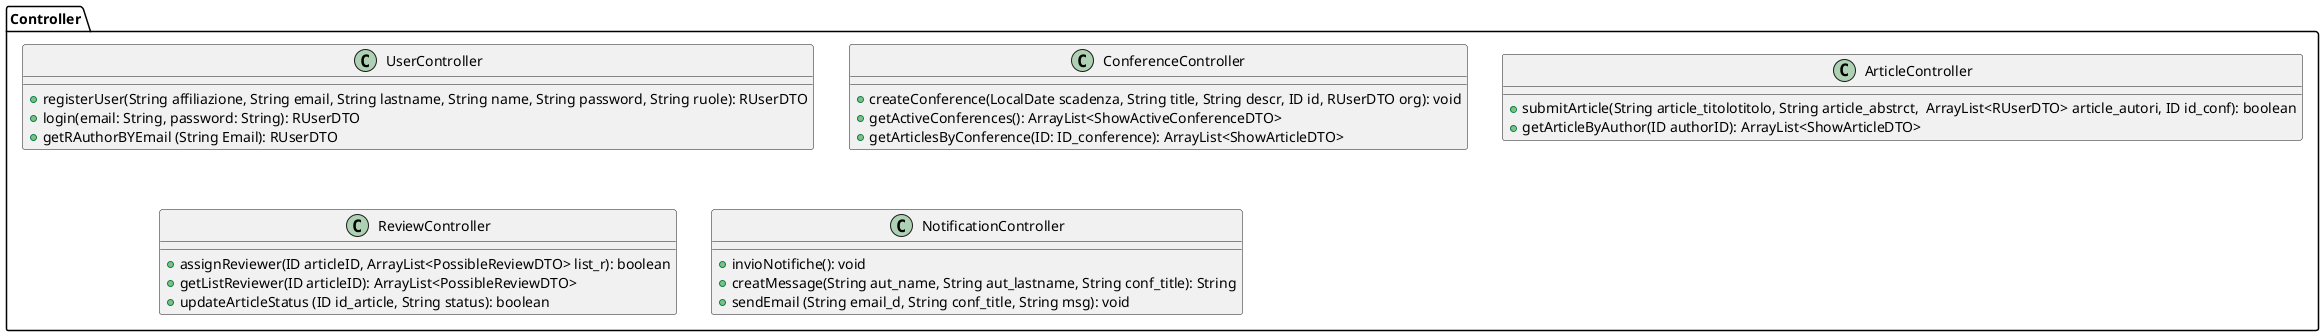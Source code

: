@startuml
package Controller {

  class UserController {
    + registerUser(String affiliazione, String email, String lastname, String name, String password, String ruole): RUserDTO
    + login(email: String, password: String): RUserDTO
    + getRAuthorBYEmail (String Email): RUserDTO
  }

  class ConferenceController {
    + createConference(LocalDate scadenza, String title, String descr, ID id, RUserDTO org): void
    + getActiveConferences(): ArrayList<ShowActiveConferenceDTO>
    + getArticlesByConference(ID: ID_conference): ArrayList<ShowArticleDTO>
  }
  
  class ArticleController {
    + submitArticle(String article_titolotitolo, String article_abstrct,  ArrayList<RUserDTO> article_autori, ID id_conf): boolean
    + getArticleByAuthor(ID authorID): ArrayList<ShowArticleDTO>
  }

  class ReviewController {
    + assignReviewer(ID articleID, ArrayList<PossibleReviewDTO> list_r): boolean
    + getListReviewer(ID articleID): ArrayList<PossibleReviewDTO>
    + updateArticleStatus (ID id_article, String status): boolean
  }

  class NotificationController {
    + invioNotifiche(): void
    + creatMessage(String aut_name, String aut_lastname, String conf_title): String
    + sendEmail (String email_d, String conf_title, String msg): void
  }

}
@enduml

